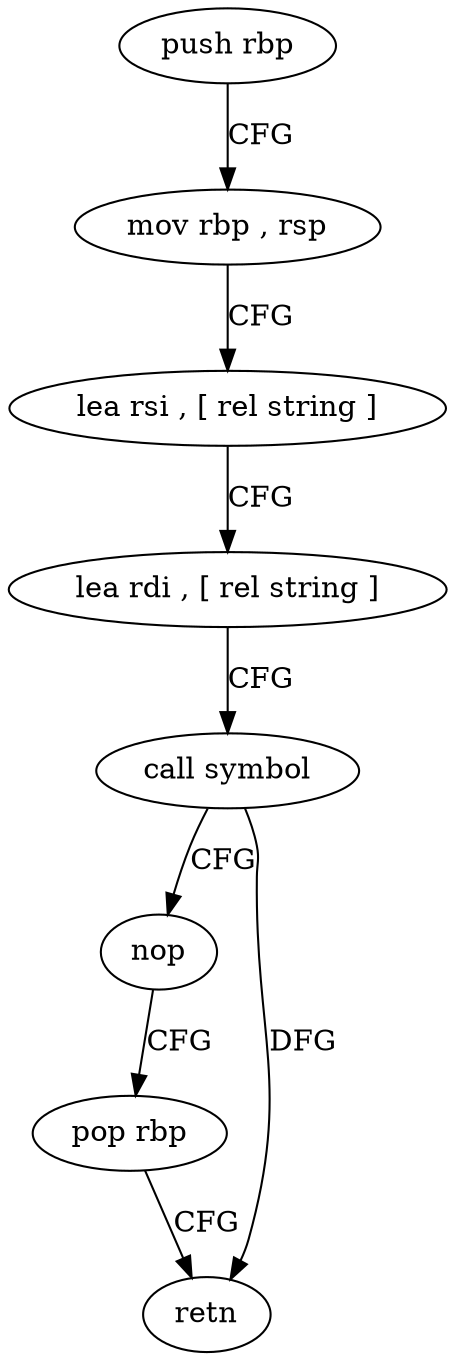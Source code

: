 digraph "func" {
"78494" [label = "push rbp" ]
"78495" [label = "mov rbp , rsp" ]
"78498" [label = "lea rsi , [ rel string ]" ]
"78505" [label = "lea rdi , [ rel string ]" ]
"78512" [label = "call symbol" ]
"78517" [label = "nop" ]
"78518" [label = "pop rbp" ]
"78519" [label = "retn" ]
"78494" -> "78495" [ label = "CFG" ]
"78495" -> "78498" [ label = "CFG" ]
"78498" -> "78505" [ label = "CFG" ]
"78505" -> "78512" [ label = "CFG" ]
"78512" -> "78517" [ label = "CFG" ]
"78512" -> "78519" [ label = "DFG" ]
"78517" -> "78518" [ label = "CFG" ]
"78518" -> "78519" [ label = "CFG" ]
}
